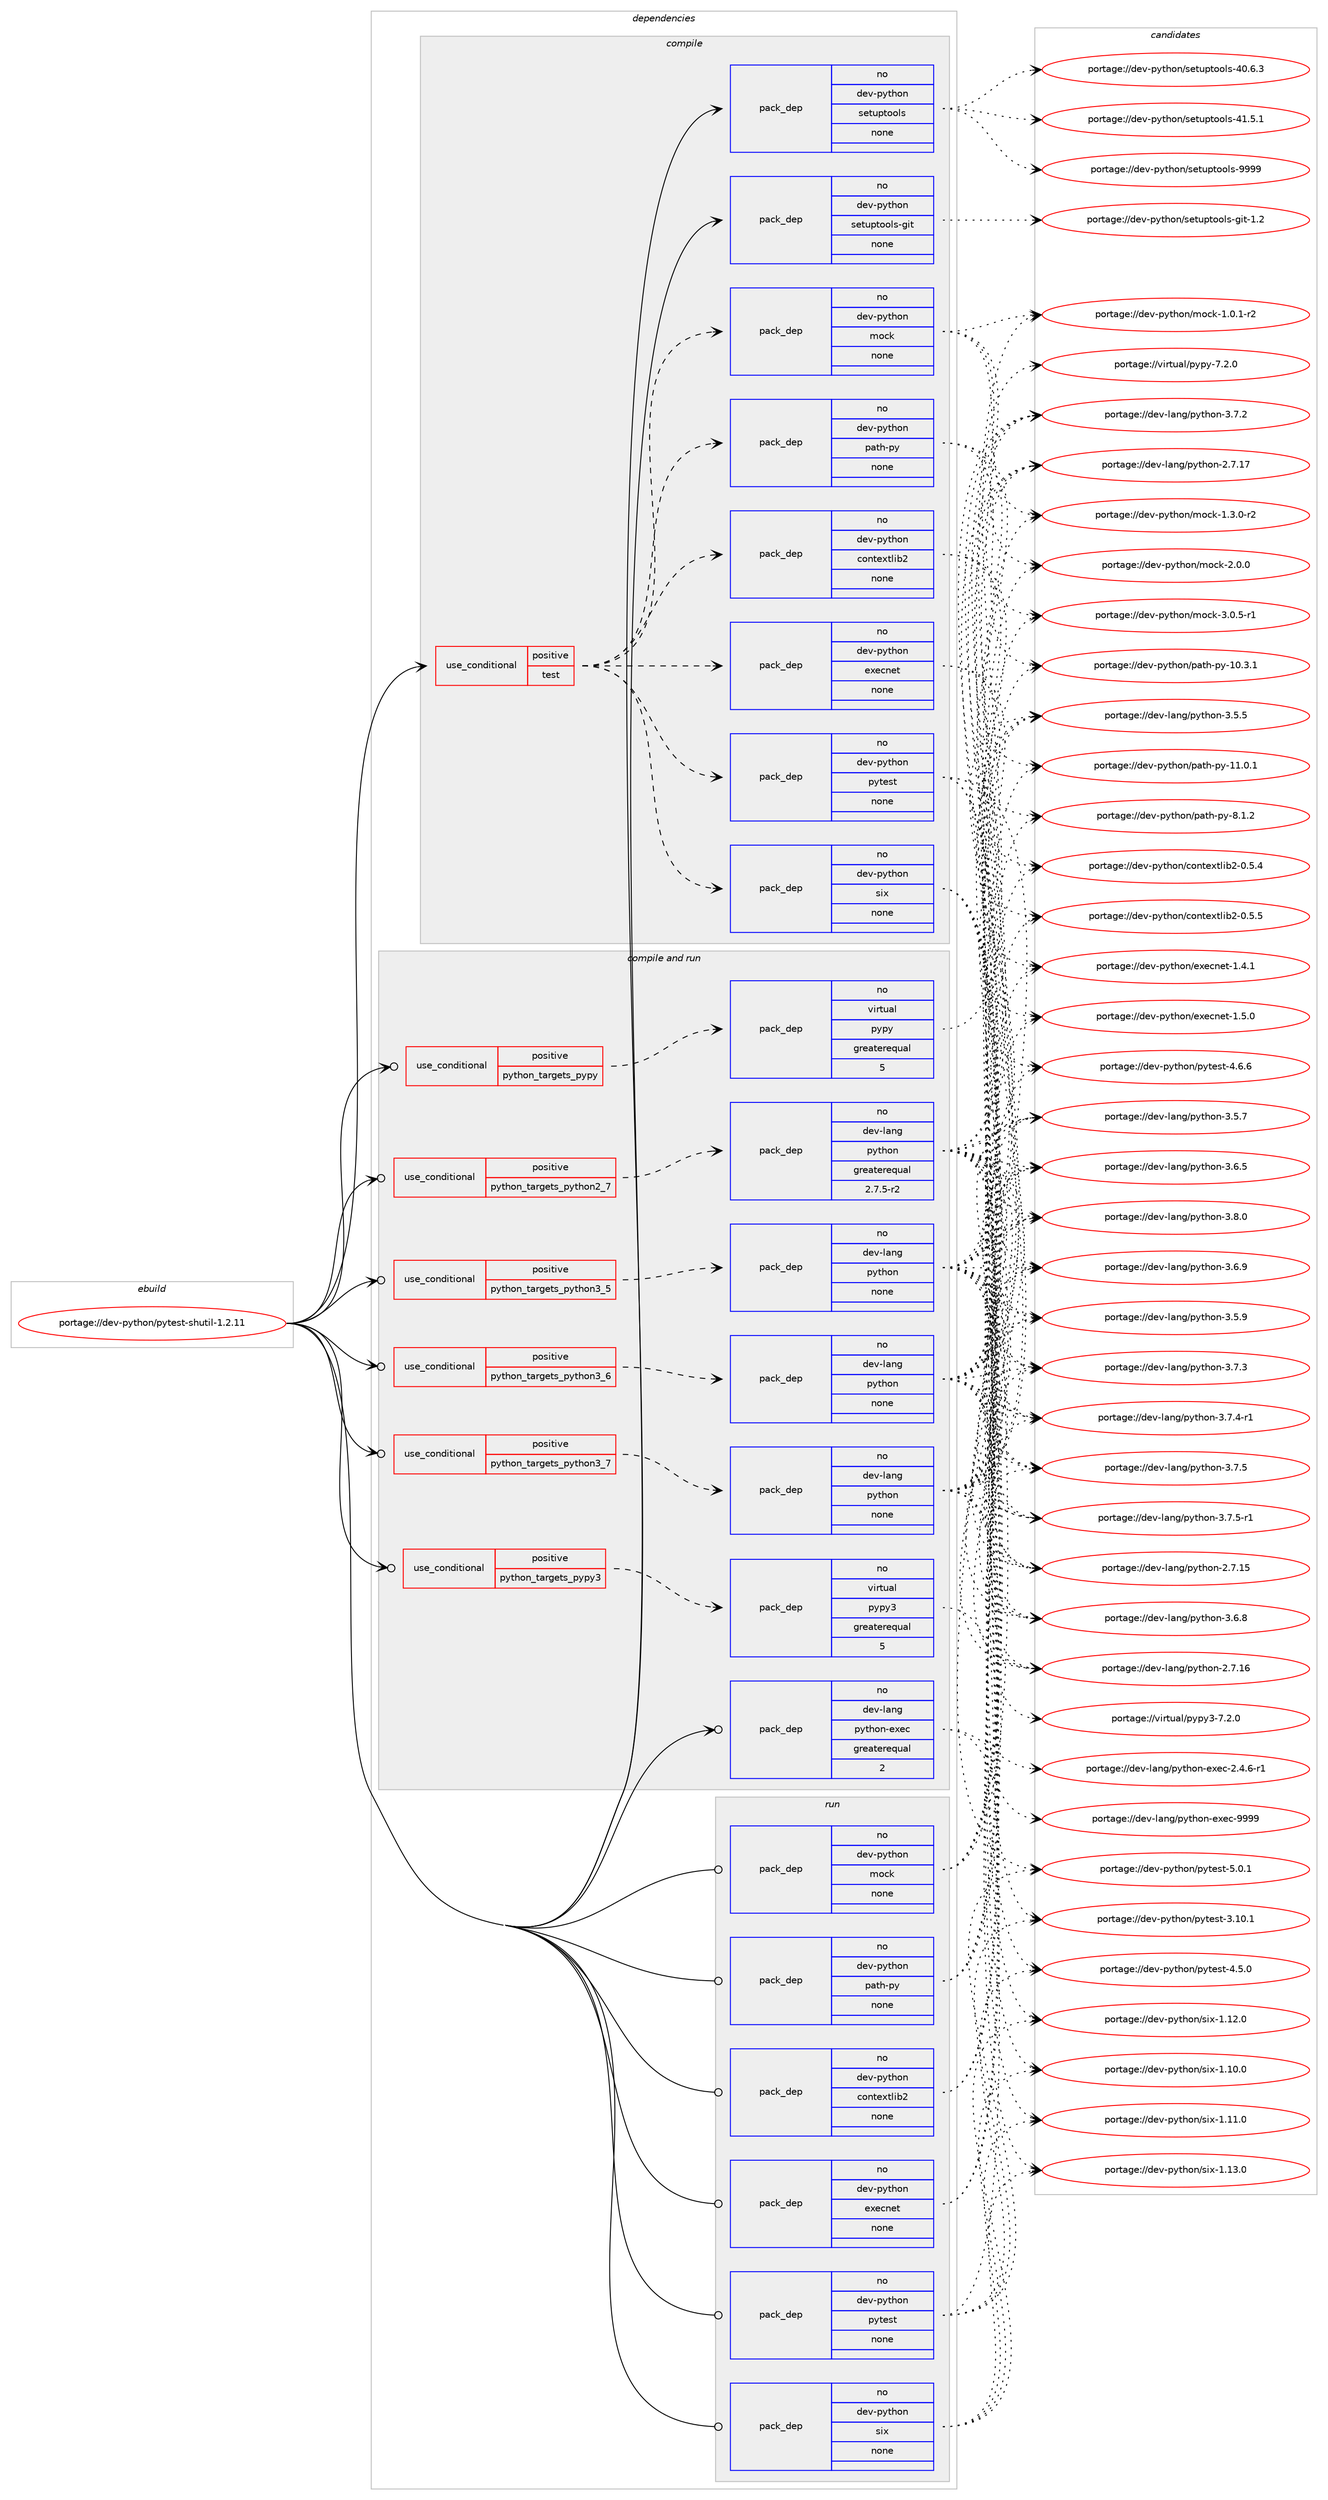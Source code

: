 digraph prolog {

# *************
# Graph options
# *************

newrank=true;
concentrate=true;
compound=true;
graph [rankdir=LR,fontname=Helvetica,fontsize=10,ranksep=1.5];#, ranksep=2.5, nodesep=0.2];
edge  [arrowhead=vee];
node  [fontname=Helvetica,fontsize=10];

# **********
# The ebuild
# **********

subgraph cluster_leftcol {
color=gray;
rank=same;
label=<<i>ebuild</i>>;
id [label="portage://dev-python/pytest-shutil-1.2.11", color=red, width=4, href="../dev-python/pytest-shutil-1.2.11.svg"];
}

# ****************
# The dependencies
# ****************

subgraph cluster_midcol {
color=gray;
label=<<i>dependencies</i>>;
subgraph cluster_compile {
fillcolor="#eeeeee";
style=filled;
label=<<i>compile</i>>;
subgraph cond36516 {
dependency164918 [label=<<TABLE BORDER="0" CELLBORDER="1" CELLSPACING="0" CELLPADDING="4"><TR><TD ROWSPAN="3" CELLPADDING="10">use_conditional</TD></TR><TR><TD>positive</TD></TR><TR><TD>test</TD></TR></TABLE>>, shape=none, color=red];
subgraph pack125015 {
dependency164919 [label=<<TABLE BORDER="0" CELLBORDER="1" CELLSPACING="0" CELLPADDING="4" WIDTH="220"><TR><TD ROWSPAN="6" CELLPADDING="30">pack_dep</TD></TR><TR><TD WIDTH="110">no</TD></TR><TR><TD>dev-python</TD></TR><TR><TD>six</TD></TR><TR><TD>none</TD></TR><TR><TD></TD></TR></TABLE>>, shape=none, color=blue];
}
dependency164918:e -> dependency164919:w [weight=20,style="dashed",arrowhead="vee"];
subgraph pack125016 {
dependency164920 [label=<<TABLE BORDER="0" CELLBORDER="1" CELLSPACING="0" CELLPADDING="4" WIDTH="220"><TR><TD ROWSPAN="6" CELLPADDING="30">pack_dep</TD></TR><TR><TD WIDTH="110">no</TD></TR><TR><TD>dev-python</TD></TR><TR><TD>execnet</TD></TR><TR><TD>none</TD></TR><TR><TD></TD></TR></TABLE>>, shape=none, color=blue];
}
dependency164918:e -> dependency164920:w [weight=20,style="dashed",arrowhead="vee"];
subgraph pack125017 {
dependency164921 [label=<<TABLE BORDER="0" CELLBORDER="1" CELLSPACING="0" CELLPADDING="4" WIDTH="220"><TR><TD ROWSPAN="6" CELLPADDING="30">pack_dep</TD></TR><TR><TD WIDTH="110">no</TD></TR><TR><TD>dev-python</TD></TR><TR><TD>contextlib2</TD></TR><TR><TD>none</TD></TR><TR><TD></TD></TR></TABLE>>, shape=none, color=blue];
}
dependency164918:e -> dependency164921:w [weight=20,style="dashed",arrowhead="vee"];
subgraph pack125018 {
dependency164922 [label=<<TABLE BORDER="0" CELLBORDER="1" CELLSPACING="0" CELLPADDING="4" WIDTH="220"><TR><TD ROWSPAN="6" CELLPADDING="30">pack_dep</TD></TR><TR><TD WIDTH="110">no</TD></TR><TR><TD>dev-python</TD></TR><TR><TD>pytest</TD></TR><TR><TD>none</TD></TR><TR><TD></TD></TR></TABLE>>, shape=none, color=blue];
}
dependency164918:e -> dependency164922:w [weight=20,style="dashed",arrowhead="vee"];
subgraph pack125019 {
dependency164923 [label=<<TABLE BORDER="0" CELLBORDER="1" CELLSPACING="0" CELLPADDING="4" WIDTH="220"><TR><TD ROWSPAN="6" CELLPADDING="30">pack_dep</TD></TR><TR><TD WIDTH="110">no</TD></TR><TR><TD>dev-python</TD></TR><TR><TD>path-py</TD></TR><TR><TD>none</TD></TR><TR><TD></TD></TR></TABLE>>, shape=none, color=blue];
}
dependency164918:e -> dependency164923:w [weight=20,style="dashed",arrowhead="vee"];
subgraph pack125020 {
dependency164924 [label=<<TABLE BORDER="0" CELLBORDER="1" CELLSPACING="0" CELLPADDING="4" WIDTH="220"><TR><TD ROWSPAN="6" CELLPADDING="30">pack_dep</TD></TR><TR><TD WIDTH="110">no</TD></TR><TR><TD>dev-python</TD></TR><TR><TD>mock</TD></TR><TR><TD>none</TD></TR><TR><TD></TD></TR></TABLE>>, shape=none, color=blue];
}
dependency164918:e -> dependency164924:w [weight=20,style="dashed",arrowhead="vee"];
}
id:e -> dependency164918:w [weight=20,style="solid",arrowhead="vee"];
subgraph pack125021 {
dependency164925 [label=<<TABLE BORDER="0" CELLBORDER="1" CELLSPACING="0" CELLPADDING="4" WIDTH="220"><TR><TD ROWSPAN="6" CELLPADDING="30">pack_dep</TD></TR><TR><TD WIDTH="110">no</TD></TR><TR><TD>dev-python</TD></TR><TR><TD>setuptools</TD></TR><TR><TD>none</TD></TR><TR><TD></TD></TR></TABLE>>, shape=none, color=blue];
}
id:e -> dependency164925:w [weight=20,style="solid",arrowhead="vee"];
subgraph pack125022 {
dependency164926 [label=<<TABLE BORDER="0" CELLBORDER="1" CELLSPACING="0" CELLPADDING="4" WIDTH="220"><TR><TD ROWSPAN="6" CELLPADDING="30">pack_dep</TD></TR><TR><TD WIDTH="110">no</TD></TR><TR><TD>dev-python</TD></TR><TR><TD>setuptools-git</TD></TR><TR><TD>none</TD></TR><TR><TD></TD></TR></TABLE>>, shape=none, color=blue];
}
id:e -> dependency164926:w [weight=20,style="solid",arrowhead="vee"];
}
subgraph cluster_compileandrun {
fillcolor="#eeeeee";
style=filled;
label=<<i>compile and run</i>>;
subgraph cond36517 {
dependency164927 [label=<<TABLE BORDER="0" CELLBORDER="1" CELLSPACING="0" CELLPADDING="4"><TR><TD ROWSPAN="3" CELLPADDING="10">use_conditional</TD></TR><TR><TD>positive</TD></TR><TR><TD>python_targets_pypy</TD></TR></TABLE>>, shape=none, color=red];
subgraph pack125023 {
dependency164928 [label=<<TABLE BORDER="0" CELLBORDER="1" CELLSPACING="0" CELLPADDING="4" WIDTH="220"><TR><TD ROWSPAN="6" CELLPADDING="30">pack_dep</TD></TR><TR><TD WIDTH="110">no</TD></TR><TR><TD>virtual</TD></TR><TR><TD>pypy</TD></TR><TR><TD>greaterequal</TD></TR><TR><TD>5</TD></TR></TABLE>>, shape=none, color=blue];
}
dependency164927:e -> dependency164928:w [weight=20,style="dashed",arrowhead="vee"];
}
id:e -> dependency164927:w [weight=20,style="solid",arrowhead="odotvee"];
subgraph cond36518 {
dependency164929 [label=<<TABLE BORDER="0" CELLBORDER="1" CELLSPACING="0" CELLPADDING="4"><TR><TD ROWSPAN="3" CELLPADDING="10">use_conditional</TD></TR><TR><TD>positive</TD></TR><TR><TD>python_targets_pypy3</TD></TR></TABLE>>, shape=none, color=red];
subgraph pack125024 {
dependency164930 [label=<<TABLE BORDER="0" CELLBORDER="1" CELLSPACING="0" CELLPADDING="4" WIDTH="220"><TR><TD ROWSPAN="6" CELLPADDING="30">pack_dep</TD></TR><TR><TD WIDTH="110">no</TD></TR><TR><TD>virtual</TD></TR><TR><TD>pypy3</TD></TR><TR><TD>greaterequal</TD></TR><TR><TD>5</TD></TR></TABLE>>, shape=none, color=blue];
}
dependency164929:e -> dependency164930:w [weight=20,style="dashed",arrowhead="vee"];
}
id:e -> dependency164929:w [weight=20,style="solid",arrowhead="odotvee"];
subgraph cond36519 {
dependency164931 [label=<<TABLE BORDER="0" CELLBORDER="1" CELLSPACING="0" CELLPADDING="4"><TR><TD ROWSPAN="3" CELLPADDING="10">use_conditional</TD></TR><TR><TD>positive</TD></TR><TR><TD>python_targets_python2_7</TD></TR></TABLE>>, shape=none, color=red];
subgraph pack125025 {
dependency164932 [label=<<TABLE BORDER="0" CELLBORDER="1" CELLSPACING="0" CELLPADDING="4" WIDTH="220"><TR><TD ROWSPAN="6" CELLPADDING="30">pack_dep</TD></TR><TR><TD WIDTH="110">no</TD></TR><TR><TD>dev-lang</TD></TR><TR><TD>python</TD></TR><TR><TD>greaterequal</TD></TR><TR><TD>2.7.5-r2</TD></TR></TABLE>>, shape=none, color=blue];
}
dependency164931:e -> dependency164932:w [weight=20,style="dashed",arrowhead="vee"];
}
id:e -> dependency164931:w [weight=20,style="solid",arrowhead="odotvee"];
subgraph cond36520 {
dependency164933 [label=<<TABLE BORDER="0" CELLBORDER="1" CELLSPACING="0" CELLPADDING="4"><TR><TD ROWSPAN="3" CELLPADDING="10">use_conditional</TD></TR><TR><TD>positive</TD></TR><TR><TD>python_targets_python3_5</TD></TR></TABLE>>, shape=none, color=red];
subgraph pack125026 {
dependency164934 [label=<<TABLE BORDER="0" CELLBORDER="1" CELLSPACING="0" CELLPADDING="4" WIDTH="220"><TR><TD ROWSPAN="6" CELLPADDING="30">pack_dep</TD></TR><TR><TD WIDTH="110">no</TD></TR><TR><TD>dev-lang</TD></TR><TR><TD>python</TD></TR><TR><TD>none</TD></TR><TR><TD></TD></TR></TABLE>>, shape=none, color=blue];
}
dependency164933:e -> dependency164934:w [weight=20,style="dashed",arrowhead="vee"];
}
id:e -> dependency164933:w [weight=20,style="solid",arrowhead="odotvee"];
subgraph cond36521 {
dependency164935 [label=<<TABLE BORDER="0" CELLBORDER="1" CELLSPACING="0" CELLPADDING="4"><TR><TD ROWSPAN="3" CELLPADDING="10">use_conditional</TD></TR><TR><TD>positive</TD></TR><TR><TD>python_targets_python3_6</TD></TR></TABLE>>, shape=none, color=red];
subgraph pack125027 {
dependency164936 [label=<<TABLE BORDER="0" CELLBORDER="1" CELLSPACING="0" CELLPADDING="4" WIDTH="220"><TR><TD ROWSPAN="6" CELLPADDING="30">pack_dep</TD></TR><TR><TD WIDTH="110">no</TD></TR><TR><TD>dev-lang</TD></TR><TR><TD>python</TD></TR><TR><TD>none</TD></TR><TR><TD></TD></TR></TABLE>>, shape=none, color=blue];
}
dependency164935:e -> dependency164936:w [weight=20,style="dashed",arrowhead="vee"];
}
id:e -> dependency164935:w [weight=20,style="solid",arrowhead="odotvee"];
subgraph cond36522 {
dependency164937 [label=<<TABLE BORDER="0" CELLBORDER="1" CELLSPACING="0" CELLPADDING="4"><TR><TD ROWSPAN="3" CELLPADDING="10">use_conditional</TD></TR><TR><TD>positive</TD></TR><TR><TD>python_targets_python3_7</TD></TR></TABLE>>, shape=none, color=red];
subgraph pack125028 {
dependency164938 [label=<<TABLE BORDER="0" CELLBORDER="1" CELLSPACING="0" CELLPADDING="4" WIDTH="220"><TR><TD ROWSPAN="6" CELLPADDING="30">pack_dep</TD></TR><TR><TD WIDTH="110">no</TD></TR><TR><TD>dev-lang</TD></TR><TR><TD>python</TD></TR><TR><TD>none</TD></TR><TR><TD></TD></TR></TABLE>>, shape=none, color=blue];
}
dependency164937:e -> dependency164938:w [weight=20,style="dashed",arrowhead="vee"];
}
id:e -> dependency164937:w [weight=20,style="solid",arrowhead="odotvee"];
subgraph pack125029 {
dependency164939 [label=<<TABLE BORDER="0" CELLBORDER="1" CELLSPACING="0" CELLPADDING="4" WIDTH="220"><TR><TD ROWSPAN="6" CELLPADDING="30">pack_dep</TD></TR><TR><TD WIDTH="110">no</TD></TR><TR><TD>dev-lang</TD></TR><TR><TD>python-exec</TD></TR><TR><TD>greaterequal</TD></TR><TR><TD>2</TD></TR></TABLE>>, shape=none, color=blue];
}
id:e -> dependency164939:w [weight=20,style="solid",arrowhead="odotvee"];
}
subgraph cluster_run {
fillcolor="#eeeeee";
style=filled;
label=<<i>run</i>>;
subgraph pack125030 {
dependency164940 [label=<<TABLE BORDER="0" CELLBORDER="1" CELLSPACING="0" CELLPADDING="4" WIDTH="220"><TR><TD ROWSPAN="6" CELLPADDING="30">pack_dep</TD></TR><TR><TD WIDTH="110">no</TD></TR><TR><TD>dev-python</TD></TR><TR><TD>contextlib2</TD></TR><TR><TD>none</TD></TR><TR><TD></TD></TR></TABLE>>, shape=none, color=blue];
}
id:e -> dependency164940:w [weight=20,style="solid",arrowhead="odot"];
subgraph pack125031 {
dependency164941 [label=<<TABLE BORDER="0" CELLBORDER="1" CELLSPACING="0" CELLPADDING="4" WIDTH="220"><TR><TD ROWSPAN="6" CELLPADDING="30">pack_dep</TD></TR><TR><TD WIDTH="110">no</TD></TR><TR><TD>dev-python</TD></TR><TR><TD>execnet</TD></TR><TR><TD>none</TD></TR><TR><TD></TD></TR></TABLE>>, shape=none, color=blue];
}
id:e -> dependency164941:w [weight=20,style="solid",arrowhead="odot"];
subgraph pack125032 {
dependency164942 [label=<<TABLE BORDER="0" CELLBORDER="1" CELLSPACING="0" CELLPADDING="4" WIDTH="220"><TR><TD ROWSPAN="6" CELLPADDING="30">pack_dep</TD></TR><TR><TD WIDTH="110">no</TD></TR><TR><TD>dev-python</TD></TR><TR><TD>mock</TD></TR><TR><TD>none</TD></TR><TR><TD></TD></TR></TABLE>>, shape=none, color=blue];
}
id:e -> dependency164942:w [weight=20,style="solid",arrowhead="odot"];
subgraph pack125033 {
dependency164943 [label=<<TABLE BORDER="0" CELLBORDER="1" CELLSPACING="0" CELLPADDING="4" WIDTH="220"><TR><TD ROWSPAN="6" CELLPADDING="30">pack_dep</TD></TR><TR><TD WIDTH="110">no</TD></TR><TR><TD>dev-python</TD></TR><TR><TD>path-py</TD></TR><TR><TD>none</TD></TR><TR><TD></TD></TR></TABLE>>, shape=none, color=blue];
}
id:e -> dependency164943:w [weight=20,style="solid",arrowhead="odot"];
subgraph pack125034 {
dependency164944 [label=<<TABLE BORDER="0" CELLBORDER="1" CELLSPACING="0" CELLPADDING="4" WIDTH="220"><TR><TD ROWSPAN="6" CELLPADDING="30">pack_dep</TD></TR><TR><TD WIDTH="110">no</TD></TR><TR><TD>dev-python</TD></TR><TR><TD>pytest</TD></TR><TR><TD>none</TD></TR><TR><TD></TD></TR></TABLE>>, shape=none, color=blue];
}
id:e -> dependency164944:w [weight=20,style="solid",arrowhead="odot"];
subgraph pack125035 {
dependency164945 [label=<<TABLE BORDER="0" CELLBORDER="1" CELLSPACING="0" CELLPADDING="4" WIDTH="220"><TR><TD ROWSPAN="6" CELLPADDING="30">pack_dep</TD></TR><TR><TD WIDTH="110">no</TD></TR><TR><TD>dev-python</TD></TR><TR><TD>six</TD></TR><TR><TD>none</TD></TR><TR><TD></TD></TR></TABLE>>, shape=none, color=blue];
}
id:e -> dependency164945:w [weight=20,style="solid",arrowhead="odot"];
}
}

# **************
# The candidates
# **************

subgraph cluster_choices {
rank=same;
color=gray;
label=<<i>candidates</i>>;

subgraph choice125015 {
color=black;
nodesep=1;
choiceportage100101118451121211161041111104711510512045494649484648 [label="portage://dev-python/six-1.10.0", color=red, width=4,href="../dev-python/six-1.10.0.svg"];
choiceportage100101118451121211161041111104711510512045494649494648 [label="portage://dev-python/six-1.11.0", color=red, width=4,href="../dev-python/six-1.11.0.svg"];
choiceportage100101118451121211161041111104711510512045494649504648 [label="portage://dev-python/six-1.12.0", color=red, width=4,href="../dev-python/six-1.12.0.svg"];
choiceportage100101118451121211161041111104711510512045494649514648 [label="portage://dev-python/six-1.13.0", color=red, width=4,href="../dev-python/six-1.13.0.svg"];
dependency164919:e -> choiceportage100101118451121211161041111104711510512045494649484648:w [style=dotted,weight="100"];
dependency164919:e -> choiceportage100101118451121211161041111104711510512045494649494648:w [style=dotted,weight="100"];
dependency164919:e -> choiceportage100101118451121211161041111104711510512045494649504648:w [style=dotted,weight="100"];
dependency164919:e -> choiceportage100101118451121211161041111104711510512045494649514648:w [style=dotted,weight="100"];
}
subgraph choice125016 {
color=black;
nodesep=1;
choiceportage100101118451121211161041111104710112010199110101116454946524649 [label="portage://dev-python/execnet-1.4.1", color=red, width=4,href="../dev-python/execnet-1.4.1.svg"];
choiceportage100101118451121211161041111104710112010199110101116454946534648 [label="portage://dev-python/execnet-1.5.0", color=red, width=4,href="../dev-python/execnet-1.5.0.svg"];
dependency164920:e -> choiceportage100101118451121211161041111104710112010199110101116454946524649:w [style=dotted,weight="100"];
dependency164920:e -> choiceportage100101118451121211161041111104710112010199110101116454946534648:w [style=dotted,weight="100"];
}
subgraph choice125017 {
color=black;
nodesep=1;
choiceportage1001011184511212111610411111047991111101161011201161081059850454846534652 [label="portage://dev-python/contextlib2-0.5.4", color=red, width=4,href="../dev-python/contextlib2-0.5.4.svg"];
choiceportage1001011184511212111610411111047991111101161011201161081059850454846534653 [label="portage://dev-python/contextlib2-0.5.5", color=red, width=4,href="../dev-python/contextlib2-0.5.5.svg"];
dependency164921:e -> choiceportage1001011184511212111610411111047991111101161011201161081059850454846534652:w [style=dotted,weight="100"];
dependency164921:e -> choiceportage1001011184511212111610411111047991111101161011201161081059850454846534653:w [style=dotted,weight="100"];
}
subgraph choice125018 {
color=black;
nodesep=1;
choiceportage100101118451121211161041111104711212111610111511645514649484649 [label="portage://dev-python/pytest-3.10.1", color=red, width=4,href="../dev-python/pytest-3.10.1.svg"];
choiceportage1001011184511212111610411111047112121116101115116455246534648 [label="portage://dev-python/pytest-4.5.0", color=red, width=4,href="../dev-python/pytest-4.5.0.svg"];
choiceportage1001011184511212111610411111047112121116101115116455246544654 [label="portage://dev-python/pytest-4.6.6", color=red, width=4,href="../dev-python/pytest-4.6.6.svg"];
choiceportage1001011184511212111610411111047112121116101115116455346484649 [label="portage://dev-python/pytest-5.0.1", color=red, width=4,href="../dev-python/pytest-5.0.1.svg"];
dependency164922:e -> choiceportage100101118451121211161041111104711212111610111511645514649484649:w [style=dotted,weight="100"];
dependency164922:e -> choiceportage1001011184511212111610411111047112121116101115116455246534648:w [style=dotted,weight="100"];
dependency164922:e -> choiceportage1001011184511212111610411111047112121116101115116455246544654:w [style=dotted,weight="100"];
dependency164922:e -> choiceportage1001011184511212111610411111047112121116101115116455346484649:w [style=dotted,weight="100"];
}
subgraph choice125019 {
color=black;
nodesep=1;
choiceportage1001011184511212111610411111047112971161044511212145494846514649 [label="portage://dev-python/path-py-10.3.1", color=red, width=4,href="../dev-python/path-py-10.3.1.svg"];
choiceportage1001011184511212111610411111047112971161044511212145494946484649 [label="portage://dev-python/path-py-11.0.1", color=red, width=4,href="../dev-python/path-py-11.0.1.svg"];
choiceportage10010111845112121116104111110471129711610445112121455646494650 [label="portage://dev-python/path-py-8.1.2", color=red, width=4,href="../dev-python/path-py-8.1.2.svg"];
dependency164923:e -> choiceportage1001011184511212111610411111047112971161044511212145494846514649:w [style=dotted,weight="100"];
dependency164923:e -> choiceportage1001011184511212111610411111047112971161044511212145494946484649:w [style=dotted,weight="100"];
dependency164923:e -> choiceportage10010111845112121116104111110471129711610445112121455646494650:w [style=dotted,weight="100"];
}
subgraph choice125020 {
color=black;
nodesep=1;
choiceportage1001011184511212111610411111047109111991074549464846494511450 [label="portage://dev-python/mock-1.0.1-r2", color=red, width=4,href="../dev-python/mock-1.0.1-r2.svg"];
choiceportage1001011184511212111610411111047109111991074549465146484511450 [label="portage://dev-python/mock-1.3.0-r2", color=red, width=4,href="../dev-python/mock-1.3.0-r2.svg"];
choiceportage100101118451121211161041111104710911199107455046484648 [label="portage://dev-python/mock-2.0.0", color=red, width=4,href="../dev-python/mock-2.0.0.svg"];
choiceportage1001011184511212111610411111047109111991074551464846534511449 [label="portage://dev-python/mock-3.0.5-r1", color=red, width=4,href="../dev-python/mock-3.0.5-r1.svg"];
dependency164924:e -> choiceportage1001011184511212111610411111047109111991074549464846494511450:w [style=dotted,weight="100"];
dependency164924:e -> choiceportage1001011184511212111610411111047109111991074549465146484511450:w [style=dotted,weight="100"];
dependency164924:e -> choiceportage100101118451121211161041111104710911199107455046484648:w [style=dotted,weight="100"];
dependency164924:e -> choiceportage1001011184511212111610411111047109111991074551464846534511449:w [style=dotted,weight="100"];
}
subgraph choice125021 {
color=black;
nodesep=1;
choiceportage100101118451121211161041111104711510111611711211611111110811545524846544651 [label="portage://dev-python/setuptools-40.6.3", color=red, width=4,href="../dev-python/setuptools-40.6.3.svg"];
choiceportage100101118451121211161041111104711510111611711211611111110811545524946534649 [label="portage://dev-python/setuptools-41.5.1", color=red, width=4,href="../dev-python/setuptools-41.5.1.svg"];
choiceportage10010111845112121116104111110471151011161171121161111111081154557575757 [label="portage://dev-python/setuptools-9999", color=red, width=4,href="../dev-python/setuptools-9999.svg"];
dependency164925:e -> choiceportage100101118451121211161041111104711510111611711211611111110811545524846544651:w [style=dotted,weight="100"];
dependency164925:e -> choiceportage100101118451121211161041111104711510111611711211611111110811545524946534649:w [style=dotted,weight="100"];
dependency164925:e -> choiceportage10010111845112121116104111110471151011161171121161111111081154557575757:w [style=dotted,weight="100"];
}
subgraph choice125022 {
color=black;
nodesep=1;
choiceportage10010111845112121116104111110471151011161171121161111111081154510310511645494650 [label="portage://dev-python/setuptools-git-1.2", color=red, width=4,href="../dev-python/setuptools-git-1.2.svg"];
dependency164926:e -> choiceportage10010111845112121116104111110471151011161171121161111111081154510310511645494650:w [style=dotted,weight="100"];
}
subgraph choice125023 {
color=black;
nodesep=1;
choiceportage1181051141161179710847112121112121455546504648 [label="portage://virtual/pypy-7.2.0", color=red, width=4,href="../virtual/pypy-7.2.0.svg"];
dependency164928:e -> choiceportage1181051141161179710847112121112121455546504648:w [style=dotted,weight="100"];
}
subgraph choice125024 {
color=black;
nodesep=1;
choiceportage118105114116117971084711212111212151455546504648 [label="portage://virtual/pypy3-7.2.0", color=red, width=4,href="../virtual/pypy3-7.2.0.svg"];
dependency164930:e -> choiceportage118105114116117971084711212111212151455546504648:w [style=dotted,weight="100"];
}
subgraph choice125025 {
color=black;
nodesep=1;
choiceportage10010111845108971101034711212111610411111045504655464953 [label="portage://dev-lang/python-2.7.15", color=red, width=4,href="../dev-lang/python-2.7.15.svg"];
choiceportage10010111845108971101034711212111610411111045504655464954 [label="portage://dev-lang/python-2.7.16", color=red, width=4,href="../dev-lang/python-2.7.16.svg"];
choiceportage10010111845108971101034711212111610411111045504655464955 [label="portage://dev-lang/python-2.7.17", color=red, width=4,href="../dev-lang/python-2.7.17.svg"];
choiceportage100101118451089711010347112121116104111110455146534653 [label="portage://dev-lang/python-3.5.5", color=red, width=4,href="../dev-lang/python-3.5.5.svg"];
choiceportage100101118451089711010347112121116104111110455146534655 [label="portage://dev-lang/python-3.5.7", color=red, width=4,href="../dev-lang/python-3.5.7.svg"];
choiceportage100101118451089711010347112121116104111110455146534657 [label="portage://dev-lang/python-3.5.9", color=red, width=4,href="../dev-lang/python-3.5.9.svg"];
choiceportage100101118451089711010347112121116104111110455146544653 [label="portage://dev-lang/python-3.6.5", color=red, width=4,href="../dev-lang/python-3.6.5.svg"];
choiceportage100101118451089711010347112121116104111110455146544656 [label="portage://dev-lang/python-3.6.8", color=red, width=4,href="../dev-lang/python-3.6.8.svg"];
choiceportage100101118451089711010347112121116104111110455146544657 [label="portage://dev-lang/python-3.6.9", color=red, width=4,href="../dev-lang/python-3.6.9.svg"];
choiceportage100101118451089711010347112121116104111110455146554650 [label="portage://dev-lang/python-3.7.2", color=red, width=4,href="../dev-lang/python-3.7.2.svg"];
choiceportage100101118451089711010347112121116104111110455146554651 [label="portage://dev-lang/python-3.7.3", color=red, width=4,href="../dev-lang/python-3.7.3.svg"];
choiceportage1001011184510897110103471121211161041111104551465546524511449 [label="portage://dev-lang/python-3.7.4-r1", color=red, width=4,href="../dev-lang/python-3.7.4-r1.svg"];
choiceportage100101118451089711010347112121116104111110455146554653 [label="portage://dev-lang/python-3.7.5", color=red, width=4,href="../dev-lang/python-3.7.5.svg"];
choiceportage1001011184510897110103471121211161041111104551465546534511449 [label="portage://dev-lang/python-3.7.5-r1", color=red, width=4,href="../dev-lang/python-3.7.5-r1.svg"];
choiceportage100101118451089711010347112121116104111110455146564648 [label="portage://dev-lang/python-3.8.0", color=red, width=4,href="../dev-lang/python-3.8.0.svg"];
dependency164932:e -> choiceportage10010111845108971101034711212111610411111045504655464953:w [style=dotted,weight="100"];
dependency164932:e -> choiceportage10010111845108971101034711212111610411111045504655464954:w [style=dotted,weight="100"];
dependency164932:e -> choiceportage10010111845108971101034711212111610411111045504655464955:w [style=dotted,weight="100"];
dependency164932:e -> choiceportage100101118451089711010347112121116104111110455146534653:w [style=dotted,weight="100"];
dependency164932:e -> choiceportage100101118451089711010347112121116104111110455146534655:w [style=dotted,weight="100"];
dependency164932:e -> choiceportage100101118451089711010347112121116104111110455146534657:w [style=dotted,weight="100"];
dependency164932:e -> choiceportage100101118451089711010347112121116104111110455146544653:w [style=dotted,weight="100"];
dependency164932:e -> choiceportage100101118451089711010347112121116104111110455146544656:w [style=dotted,weight="100"];
dependency164932:e -> choiceportage100101118451089711010347112121116104111110455146544657:w [style=dotted,weight="100"];
dependency164932:e -> choiceportage100101118451089711010347112121116104111110455146554650:w [style=dotted,weight="100"];
dependency164932:e -> choiceportage100101118451089711010347112121116104111110455146554651:w [style=dotted,weight="100"];
dependency164932:e -> choiceportage1001011184510897110103471121211161041111104551465546524511449:w [style=dotted,weight="100"];
dependency164932:e -> choiceportage100101118451089711010347112121116104111110455146554653:w [style=dotted,weight="100"];
dependency164932:e -> choiceportage1001011184510897110103471121211161041111104551465546534511449:w [style=dotted,weight="100"];
dependency164932:e -> choiceportage100101118451089711010347112121116104111110455146564648:w [style=dotted,weight="100"];
}
subgraph choice125026 {
color=black;
nodesep=1;
choiceportage10010111845108971101034711212111610411111045504655464953 [label="portage://dev-lang/python-2.7.15", color=red, width=4,href="../dev-lang/python-2.7.15.svg"];
choiceportage10010111845108971101034711212111610411111045504655464954 [label="portage://dev-lang/python-2.7.16", color=red, width=4,href="../dev-lang/python-2.7.16.svg"];
choiceportage10010111845108971101034711212111610411111045504655464955 [label="portage://dev-lang/python-2.7.17", color=red, width=4,href="../dev-lang/python-2.7.17.svg"];
choiceportage100101118451089711010347112121116104111110455146534653 [label="portage://dev-lang/python-3.5.5", color=red, width=4,href="../dev-lang/python-3.5.5.svg"];
choiceportage100101118451089711010347112121116104111110455146534655 [label="portage://dev-lang/python-3.5.7", color=red, width=4,href="../dev-lang/python-3.5.7.svg"];
choiceportage100101118451089711010347112121116104111110455146534657 [label="portage://dev-lang/python-3.5.9", color=red, width=4,href="../dev-lang/python-3.5.9.svg"];
choiceportage100101118451089711010347112121116104111110455146544653 [label="portage://dev-lang/python-3.6.5", color=red, width=4,href="../dev-lang/python-3.6.5.svg"];
choiceportage100101118451089711010347112121116104111110455146544656 [label="portage://dev-lang/python-3.6.8", color=red, width=4,href="../dev-lang/python-3.6.8.svg"];
choiceportage100101118451089711010347112121116104111110455146544657 [label="portage://dev-lang/python-3.6.9", color=red, width=4,href="../dev-lang/python-3.6.9.svg"];
choiceportage100101118451089711010347112121116104111110455146554650 [label="portage://dev-lang/python-3.7.2", color=red, width=4,href="../dev-lang/python-3.7.2.svg"];
choiceportage100101118451089711010347112121116104111110455146554651 [label="portage://dev-lang/python-3.7.3", color=red, width=4,href="../dev-lang/python-3.7.3.svg"];
choiceportage1001011184510897110103471121211161041111104551465546524511449 [label="portage://dev-lang/python-3.7.4-r1", color=red, width=4,href="../dev-lang/python-3.7.4-r1.svg"];
choiceportage100101118451089711010347112121116104111110455146554653 [label="portage://dev-lang/python-3.7.5", color=red, width=4,href="../dev-lang/python-3.7.5.svg"];
choiceportage1001011184510897110103471121211161041111104551465546534511449 [label="portage://dev-lang/python-3.7.5-r1", color=red, width=4,href="../dev-lang/python-3.7.5-r1.svg"];
choiceportage100101118451089711010347112121116104111110455146564648 [label="portage://dev-lang/python-3.8.0", color=red, width=4,href="../dev-lang/python-3.8.0.svg"];
dependency164934:e -> choiceportage10010111845108971101034711212111610411111045504655464953:w [style=dotted,weight="100"];
dependency164934:e -> choiceportage10010111845108971101034711212111610411111045504655464954:w [style=dotted,weight="100"];
dependency164934:e -> choiceportage10010111845108971101034711212111610411111045504655464955:w [style=dotted,weight="100"];
dependency164934:e -> choiceportage100101118451089711010347112121116104111110455146534653:w [style=dotted,weight="100"];
dependency164934:e -> choiceportage100101118451089711010347112121116104111110455146534655:w [style=dotted,weight="100"];
dependency164934:e -> choiceportage100101118451089711010347112121116104111110455146534657:w [style=dotted,weight="100"];
dependency164934:e -> choiceportage100101118451089711010347112121116104111110455146544653:w [style=dotted,weight="100"];
dependency164934:e -> choiceportage100101118451089711010347112121116104111110455146544656:w [style=dotted,weight="100"];
dependency164934:e -> choiceportage100101118451089711010347112121116104111110455146544657:w [style=dotted,weight="100"];
dependency164934:e -> choiceportage100101118451089711010347112121116104111110455146554650:w [style=dotted,weight="100"];
dependency164934:e -> choiceportage100101118451089711010347112121116104111110455146554651:w [style=dotted,weight="100"];
dependency164934:e -> choiceportage1001011184510897110103471121211161041111104551465546524511449:w [style=dotted,weight="100"];
dependency164934:e -> choiceportage100101118451089711010347112121116104111110455146554653:w [style=dotted,weight="100"];
dependency164934:e -> choiceportage1001011184510897110103471121211161041111104551465546534511449:w [style=dotted,weight="100"];
dependency164934:e -> choiceportage100101118451089711010347112121116104111110455146564648:w [style=dotted,weight="100"];
}
subgraph choice125027 {
color=black;
nodesep=1;
choiceportage10010111845108971101034711212111610411111045504655464953 [label="portage://dev-lang/python-2.7.15", color=red, width=4,href="../dev-lang/python-2.7.15.svg"];
choiceportage10010111845108971101034711212111610411111045504655464954 [label="portage://dev-lang/python-2.7.16", color=red, width=4,href="../dev-lang/python-2.7.16.svg"];
choiceportage10010111845108971101034711212111610411111045504655464955 [label="portage://dev-lang/python-2.7.17", color=red, width=4,href="../dev-lang/python-2.7.17.svg"];
choiceportage100101118451089711010347112121116104111110455146534653 [label="portage://dev-lang/python-3.5.5", color=red, width=4,href="../dev-lang/python-3.5.5.svg"];
choiceportage100101118451089711010347112121116104111110455146534655 [label="portage://dev-lang/python-3.5.7", color=red, width=4,href="../dev-lang/python-3.5.7.svg"];
choiceportage100101118451089711010347112121116104111110455146534657 [label="portage://dev-lang/python-3.5.9", color=red, width=4,href="../dev-lang/python-3.5.9.svg"];
choiceportage100101118451089711010347112121116104111110455146544653 [label="portage://dev-lang/python-3.6.5", color=red, width=4,href="../dev-lang/python-3.6.5.svg"];
choiceportage100101118451089711010347112121116104111110455146544656 [label="portage://dev-lang/python-3.6.8", color=red, width=4,href="../dev-lang/python-3.6.8.svg"];
choiceportage100101118451089711010347112121116104111110455146544657 [label="portage://dev-lang/python-3.6.9", color=red, width=4,href="../dev-lang/python-3.6.9.svg"];
choiceportage100101118451089711010347112121116104111110455146554650 [label="portage://dev-lang/python-3.7.2", color=red, width=4,href="../dev-lang/python-3.7.2.svg"];
choiceportage100101118451089711010347112121116104111110455146554651 [label="portage://dev-lang/python-3.7.3", color=red, width=4,href="../dev-lang/python-3.7.3.svg"];
choiceportage1001011184510897110103471121211161041111104551465546524511449 [label="portage://dev-lang/python-3.7.4-r1", color=red, width=4,href="../dev-lang/python-3.7.4-r1.svg"];
choiceportage100101118451089711010347112121116104111110455146554653 [label="portage://dev-lang/python-3.7.5", color=red, width=4,href="../dev-lang/python-3.7.5.svg"];
choiceportage1001011184510897110103471121211161041111104551465546534511449 [label="portage://dev-lang/python-3.7.5-r1", color=red, width=4,href="../dev-lang/python-3.7.5-r1.svg"];
choiceportage100101118451089711010347112121116104111110455146564648 [label="portage://dev-lang/python-3.8.0", color=red, width=4,href="../dev-lang/python-3.8.0.svg"];
dependency164936:e -> choiceportage10010111845108971101034711212111610411111045504655464953:w [style=dotted,weight="100"];
dependency164936:e -> choiceportage10010111845108971101034711212111610411111045504655464954:w [style=dotted,weight="100"];
dependency164936:e -> choiceportage10010111845108971101034711212111610411111045504655464955:w [style=dotted,weight="100"];
dependency164936:e -> choiceportage100101118451089711010347112121116104111110455146534653:w [style=dotted,weight="100"];
dependency164936:e -> choiceportage100101118451089711010347112121116104111110455146534655:w [style=dotted,weight="100"];
dependency164936:e -> choiceportage100101118451089711010347112121116104111110455146534657:w [style=dotted,weight="100"];
dependency164936:e -> choiceportage100101118451089711010347112121116104111110455146544653:w [style=dotted,weight="100"];
dependency164936:e -> choiceportage100101118451089711010347112121116104111110455146544656:w [style=dotted,weight="100"];
dependency164936:e -> choiceportage100101118451089711010347112121116104111110455146544657:w [style=dotted,weight="100"];
dependency164936:e -> choiceportage100101118451089711010347112121116104111110455146554650:w [style=dotted,weight="100"];
dependency164936:e -> choiceportage100101118451089711010347112121116104111110455146554651:w [style=dotted,weight="100"];
dependency164936:e -> choiceportage1001011184510897110103471121211161041111104551465546524511449:w [style=dotted,weight="100"];
dependency164936:e -> choiceportage100101118451089711010347112121116104111110455146554653:w [style=dotted,weight="100"];
dependency164936:e -> choiceportage1001011184510897110103471121211161041111104551465546534511449:w [style=dotted,weight="100"];
dependency164936:e -> choiceportage100101118451089711010347112121116104111110455146564648:w [style=dotted,weight="100"];
}
subgraph choice125028 {
color=black;
nodesep=1;
choiceportage10010111845108971101034711212111610411111045504655464953 [label="portage://dev-lang/python-2.7.15", color=red, width=4,href="../dev-lang/python-2.7.15.svg"];
choiceportage10010111845108971101034711212111610411111045504655464954 [label="portage://dev-lang/python-2.7.16", color=red, width=4,href="../dev-lang/python-2.7.16.svg"];
choiceportage10010111845108971101034711212111610411111045504655464955 [label="portage://dev-lang/python-2.7.17", color=red, width=4,href="../dev-lang/python-2.7.17.svg"];
choiceportage100101118451089711010347112121116104111110455146534653 [label="portage://dev-lang/python-3.5.5", color=red, width=4,href="../dev-lang/python-3.5.5.svg"];
choiceportage100101118451089711010347112121116104111110455146534655 [label="portage://dev-lang/python-3.5.7", color=red, width=4,href="../dev-lang/python-3.5.7.svg"];
choiceportage100101118451089711010347112121116104111110455146534657 [label="portage://dev-lang/python-3.5.9", color=red, width=4,href="../dev-lang/python-3.5.9.svg"];
choiceportage100101118451089711010347112121116104111110455146544653 [label="portage://dev-lang/python-3.6.5", color=red, width=4,href="../dev-lang/python-3.6.5.svg"];
choiceportage100101118451089711010347112121116104111110455146544656 [label="portage://dev-lang/python-3.6.8", color=red, width=4,href="../dev-lang/python-3.6.8.svg"];
choiceportage100101118451089711010347112121116104111110455146544657 [label="portage://dev-lang/python-3.6.9", color=red, width=4,href="../dev-lang/python-3.6.9.svg"];
choiceportage100101118451089711010347112121116104111110455146554650 [label="portage://dev-lang/python-3.7.2", color=red, width=4,href="../dev-lang/python-3.7.2.svg"];
choiceportage100101118451089711010347112121116104111110455146554651 [label="portage://dev-lang/python-3.7.3", color=red, width=4,href="../dev-lang/python-3.7.3.svg"];
choiceportage1001011184510897110103471121211161041111104551465546524511449 [label="portage://dev-lang/python-3.7.4-r1", color=red, width=4,href="../dev-lang/python-3.7.4-r1.svg"];
choiceportage100101118451089711010347112121116104111110455146554653 [label="portage://dev-lang/python-3.7.5", color=red, width=4,href="../dev-lang/python-3.7.5.svg"];
choiceportage1001011184510897110103471121211161041111104551465546534511449 [label="portage://dev-lang/python-3.7.5-r1", color=red, width=4,href="../dev-lang/python-3.7.5-r1.svg"];
choiceportage100101118451089711010347112121116104111110455146564648 [label="portage://dev-lang/python-3.8.0", color=red, width=4,href="../dev-lang/python-3.8.0.svg"];
dependency164938:e -> choiceportage10010111845108971101034711212111610411111045504655464953:w [style=dotted,weight="100"];
dependency164938:e -> choiceportage10010111845108971101034711212111610411111045504655464954:w [style=dotted,weight="100"];
dependency164938:e -> choiceportage10010111845108971101034711212111610411111045504655464955:w [style=dotted,weight="100"];
dependency164938:e -> choiceportage100101118451089711010347112121116104111110455146534653:w [style=dotted,weight="100"];
dependency164938:e -> choiceportage100101118451089711010347112121116104111110455146534655:w [style=dotted,weight="100"];
dependency164938:e -> choiceportage100101118451089711010347112121116104111110455146534657:w [style=dotted,weight="100"];
dependency164938:e -> choiceportage100101118451089711010347112121116104111110455146544653:w [style=dotted,weight="100"];
dependency164938:e -> choiceportage100101118451089711010347112121116104111110455146544656:w [style=dotted,weight="100"];
dependency164938:e -> choiceportage100101118451089711010347112121116104111110455146544657:w [style=dotted,weight="100"];
dependency164938:e -> choiceportage100101118451089711010347112121116104111110455146554650:w [style=dotted,weight="100"];
dependency164938:e -> choiceportage100101118451089711010347112121116104111110455146554651:w [style=dotted,weight="100"];
dependency164938:e -> choiceportage1001011184510897110103471121211161041111104551465546524511449:w [style=dotted,weight="100"];
dependency164938:e -> choiceportage100101118451089711010347112121116104111110455146554653:w [style=dotted,weight="100"];
dependency164938:e -> choiceportage1001011184510897110103471121211161041111104551465546534511449:w [style=dotted,weight="100"];
dependency164938:e -> choiceportage100101118451089711010347112121116104111110455146564648:w [style=dotted,weight="100"];
}
subgraph choice125029 {
color=black;
nodesep=1;
choiceportage10010111845108971101034711212111610411111045101120101994550465246544511449 [label="portage://dev-lang/python-exec-2.4.6-r1", color=red, width=4,href="../dev-lang/python-exec-2.4.6-r1.svg"];
choiceportage10010111845108971101034711212111610411111045101120101994557575757 [label="portage://dev-lang/python-exec-9999", color=red, width=4,href="../dev-lang/python-exec-9999.svg"];
dependency164939:e -> choiceportage10010111845108971101034711212111610411111045101120101994550465246544511449:w [style=dotted,weight="100"];
dependency164939:e -> choiceportage10010111845108971101034711212111610411111045101120101994557575757:w [style=dotted,weight="100"];
}
subgraph choice125030 {
color=black;
nodesep=1;
choiceportage1001011184511212111610411111047991111101161011201161081059850454846534652 [label="portage://dev-python/contextlib2-0.5.4", color=red, width=4,href="../dev-python/contextlib2-0.5.4.svg"];
choiceportage1001011184511212111610411111047991111101161011201161081059850454846534653 [label="portage://dev-python/contextlib2-0.5.5", color=red, width=4,href="../dev-python/contextlib2-0.5.5.svg"];
dependency164940:e -> choiceportage1001011184511212111610411111047991111101161011201161081059850454846534652:w [style=dotted,weight="100"];
dependency164940:e -> choiceportage1001011184511212111610411111047991111101161011201161081059850454846534653:w [style=dotted,weight="100"];
}
subgraph choice125031 {
color=black;
nodesep=1;
choiceportage100101118451121211161041111104710112010199110101116454946524649 [label="portage://dev-python/execnet-1.4.1", color=red, width=4,href="../dev-python/execnet-1.4.1.svg"];
choiceportage100101118451121211161041111104710112010199110101116454946534648 [label="portage://dev-python/execnet-1.5.0", color=red, width=4,href="../dev-python/execnet-1.5.0.svg"];
dependency164941:e -> choiceportage100101118451121211161041111104710112010199110101116454946524649:w [style=dotted,weight="100"];
dependency164941:e -> choiceportage100101118451121211161041111104710112010199110101116454946534648:w [style=dotted,weight="100"];
}
subgraph choice125032 {
color=black;
nodesep=1;
choiceportage1001011184511212111610411111047109111991074549464846494511450 [label="portage://dev-python/mock-1.0.1-r2", color=red, width=4,href="../dev-python/mock-1.0.1-r2.svg"];
choiceportage1001011184511212111610411111047109111991074549465146484511450 [label="portage://dev-python/mock-1.3.0-r2", color=red, width=4,href="../dev-python/mock-1.3.0-r2.svg"];
choiceportage100101118451121211161041111104710911199107455046484648 [label="portage://dev-python/mock-2.0.0", color=red, width=4,href="../dev-python/mock-2.0.0.svg"];
choiceportage1001011184511212111610411111047109111991074551464846534511449 [label="portage://dev-python/mock-3.0.5-r1", color=red, width=4,href="../dev-python/mock-3.0.5-r1.svg"];
dependency164942:e -> choiceportage1001011184511212111610411111047109111991074549464846494511450:w [style=dotted,weight="100"];
dependency164942:e -> choiceportage1001011184511212111610411111047109111991074549465146484511450:w [style=dotted,weight="100"];
dependency164942:e -> choiceportage100101118451121211161041111104710911199107455046484648:w [style=dotted,weight="100"];
dependency164942:e -> choiceportage1001011184511212111610411111047109111991074551464846534511449:w [style=dotted,weight="100"];
}
subgraph choice125033 {
color=black;
nodesep=1;
choiceportage1001011184511212111610411111047112971161044511212145494846514649 [label="portage://dev-python/path-py-10.3.1", color=red, width=4,href="../dev-python/path-py-10.3.1.svg"];
choiceportage1001011184511212111610411111047112971161044511212145494946484649 [label="portage://dev-python/path-py-11.0.1", color=red, width=4,href="../dev-python/path-py-11.0.1.svg"];
choiceportage10010111845112121116104111110471129711610445112121455646494650 [label="portage://dev-python/path-py-8.1.2", color=red, width=4,href="../dev-python/path-py-8.1.2.svg"];
dependency164943:e -> choiceportage1001011184511212111610411111047112971161044511212145494846514649:w [style=dotted,weight="100"];
dependency164943:e -> choiceportage1001011184511212111610411111047112971161044511212145494946484649:w [style=dotted,weight="100"];
dependency164943:e -> choiceportage10010111845112121116104111110471129711610445112121455646494650:w [style=dotted,weight="100"];
}
subgraph choice125034 {
color=black;
nodesep=1;
choiceportage100101118451121211161041111104711212111610111511645514649484649 [label="portage://dev-python/pytest-3.10.1", color=red, width=4,href="../dev-python/pytest-3.10.1.svg"];
choiceportage1001011184511212111610411111047112121116101115116455246534648 [label="portage://dev-python/pytest-4.5.0", color=red, width=4,href="../dev-python/pytest-4.5.0.svg"];
choiceportage1001011184511212111610411111047112121116101115116455246544654 [label="portage://dev-python/pytest-4.6.6", color=red, width=4,href="../dev-python/pytest-4.6.6.svg"];
choiceportage1001011184511212111610411111047112121116101115116455346484649 [label="portage://dev-python/pytest-5.0.1", color=red, width=4,href="../dev-python/pytest-5.0.1.svg"];
dependency164944:e -> choiceportage100101118451121211161041111104711212111610111511645514649484649:w [style=dotted,weight="100"];
dependency164944:e -> choiceportage1001011184511212111610411111047112121116101115116455246534648:w [style=dotted,weight="100"];
dependency164944:e -> choiceportage1001011184511212111610411111047112121116101115116455246544654:w [style=dotted,weight="100"];
dependency164944:e -> choiceportage1001011184511212111610411111047112121116101115116455346484649:w [style=dotted,weight="100"];
}
subgraph choice125035 {
color=black;
nodesep=1;
choiceportage100101118451121211161041111104711510512045494649484648 [label="portage://dev-python/six-1.10.0", color=red, width=4,href="../dev-python/six-1.10.0.svg"];
choiceportage100101118451121211161041111104711510512045494649494648 [label="portage://dev-python/six-1.11.0", color=red, width=4,href="../dev-python/six-1.11.0.svg"];
choiceportage100101118451121211161041111104711510512045494649504648 [label="portage://dev-python/six-1.12.0", color=red, width=4,href="../dev-python/six-1.12.0.svg"];
choiceportage100101118451121211161041111104711510512045494649514648 [label="portage://dev-python/six-1.13.0", color=red, width=4,href="../dev-python/six-1.13.0.svg"];
dependency164945:e -> choiceportage100101118451121211161041111104711510512045494649484648:w [style=dotted,weight="100"];
dependency164945:e -> choiceportage100101118451121211161041111104711510512045494649494648:w [style=dotted,weight="100"];
dependency164945:e -> choiceportage100101118451121211161041111104711510512045494649504648:w [style=dotted,weight="100"];
dependency164945:e -> choiceportage100101118451121211161041111104711510512045494649514648:w [style=dotted,weight="100"];
}
}

}
